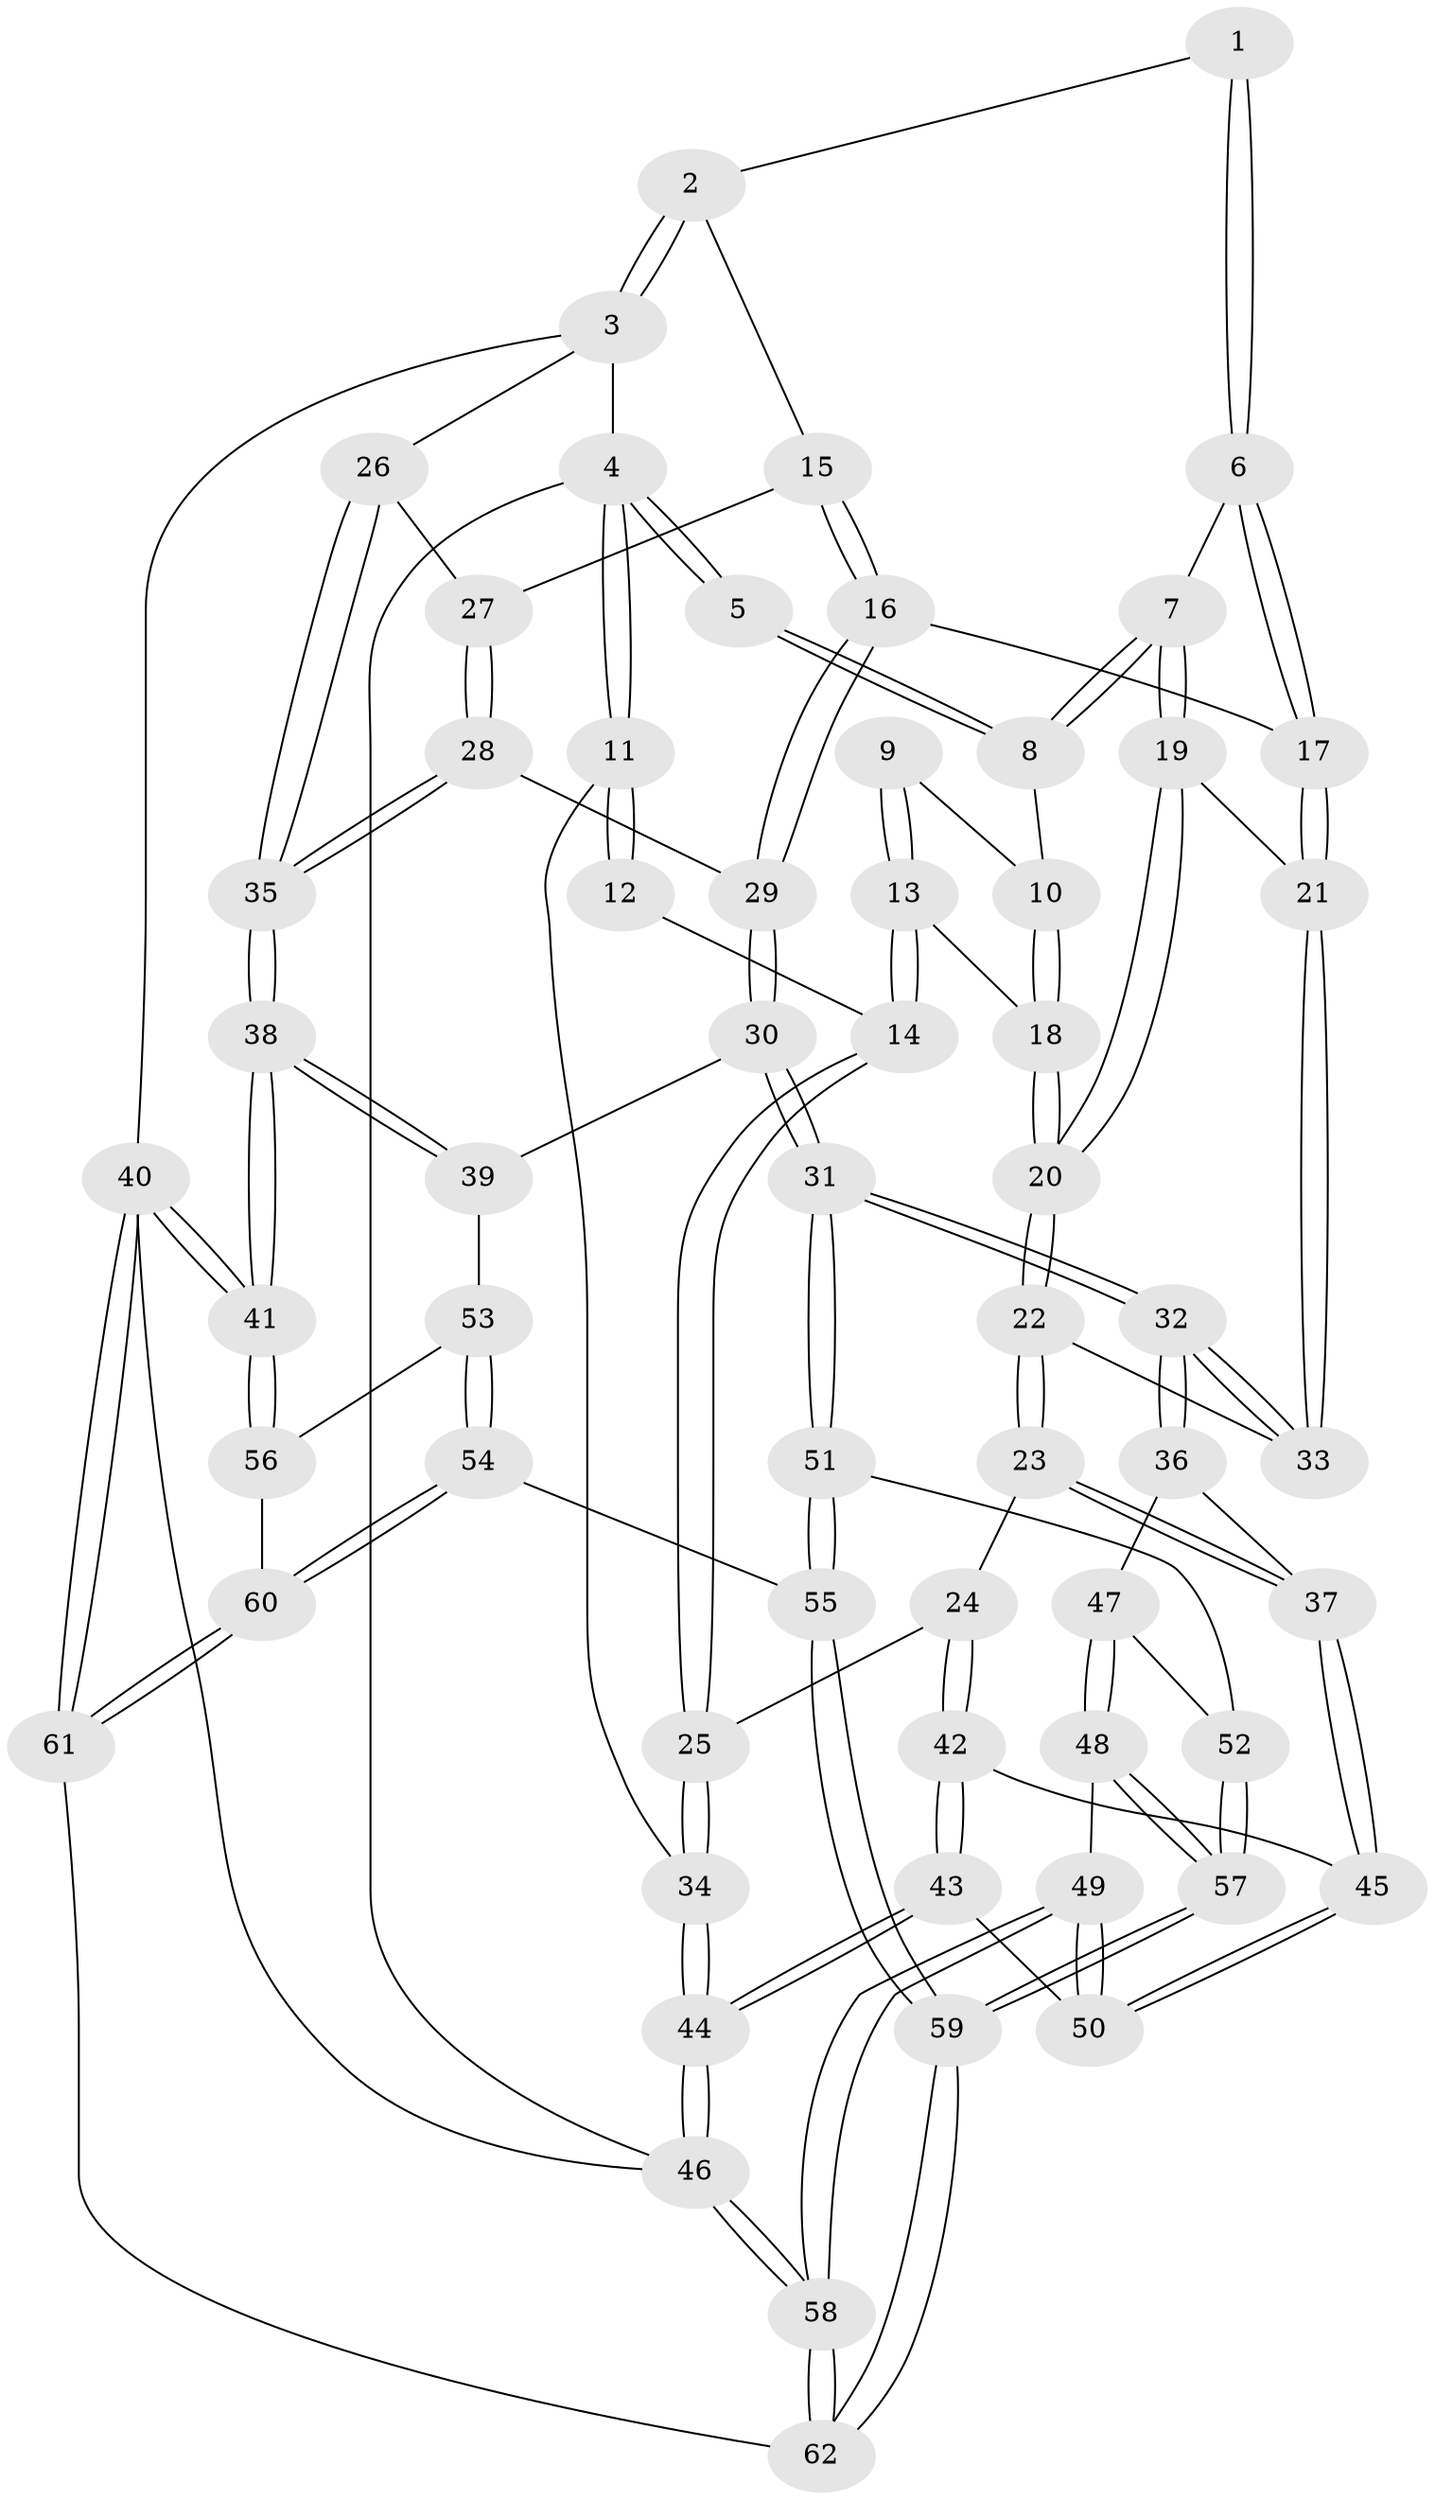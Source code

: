 // coarse degree distribution, {3: 0.1111111111111111, 4: 0.4722222222222222, 6: 0.1111111111111111, 5: 0.2777777777777778, 2: 0.027777777777777776}
// Generated by graph-tools (version 1.1) at 2025/42/03/06/25 10:42:35]
// undirected, 62 vertices, 152 edges
graph export_dot {
graph [start="1"]
  node [color=gray90,style=filled];
  1 [pos="+0.6848848562743068+0"];
  2 [pos="+0.9326933817582634+0"];
  3 [pos="+1+0"];
  4 [pos="+0+0"];
  5 [pos="+0.3699191503691395+0"];
  6 [pos="+0.4976789125293519+0.18090244551599913"];
  7 [pos="+0.3716518744529116+0.13534605364208502"];
  8 [pos="+0.32262274770821703+0.09230657187802341"];
  9 [pos="+0.06735334490647392+0.08625398443566457"];
  10 [pos="+0.31978955008609344+0.09410567308591244"];
  11 [pos="+0+0"];
  12 [pos="+0.01021131428788416+0.05921523270442991"];
  13 [pos="+0.14162926602102557+0.3008423075800498"];
  14 [pos="+0.08974730318422255+0.33750815546377416"];
  15 [pos="+0.704709072620553+0.25123104362130594"];
  16 [pos="+0.6783081623189561+0.26816544435832457"];
  17 [pos="+0.6227548506417075+0.27358640265646905"];
  18 [pos="+0.19758000447298024+0.28579699174439743"];
  19 [pos="+0.3878137388212732+0.35281979765104116"];
  20 [pos="+0.33005998931970615+0.4058083799490909"];
  21 [pos="+0.5504286439967216+0.3412640559641395"];
  22 [pos="+0.3295238904112209+0.4223650853520197"];
  23 [pos="+0.30699417209099716+0.480723424034042"];
  24 [pos="+0.13204385708029062+0.537395054983344"];
  25 [pos="+0+0.4188825959923877"];
  26 [pos="+1+0"];
  27 [pos="+0.8427254081638067+0.3366243222630176"];
  28 [pos="+0.9026532631835869+0.41418852531405576"];
  29 [pos="+0.7045718681992427+0.5003047346113807"];
  30 [pos="+0.6920974853264491+0.5963735707016474"];
  31 [pos="+0.5682518712325761+0.6505328267689376"];
  32 [pos="+0.5521958247724971+0.6419539242450172"];
  33 [pos="+0.5180833077772388+0.4855241576145998"];
  34 [pos="+0+0.4119159917856668"];
  35 [pos="+1+0.5709032324912123"];
  36 [pos="+0.4724206889358924+0.6429996851242452"];
  37 [pos="+0.3979919085422178+0.6284303645626071"];
  38 [pos="+1+0.6072364013933058"];
  39 [pos="+0.8521260046755011+0.638944273920841"];
  40 [pos="+1+1"];
  41 [pos="+1+0.9730850332723981"];
  42 [pos="+0.13533976762370123+0.5550480971696596"];
  43 [pos="+0.05427714566307379+0.7486904495394742"];
  44 [pos="+0+0.9876558185517702"];
  45 [pos="+0.2685608218396888+0.7090737212158573"];
  46 [pos="+0+1"];
  47 [pos="+0.4072969064037928+0.7636983225897025"];
  48 [pos="+0.296172661364427+0.8672495907733526"];
  49 [pos="+0.27647657922688235+0.8611182202327613"];
  50 [pos="+0.25134164278614574+0.76335619871492"];
  51 [pos="+0.5799556272231237+0.7471243762373463"];
  52 [pos="+0.4303637728404766+0.8308287965376815"];
  53 [pos="+0.7958215462226902+0.7751711461928336"];
  54 [pos="+0.67764112156916+0.8587036426115552"];
  55 [pos="+0.6043151941192347+0.8143071484572263"];
  56 [pos="+0.8578711973685345+0.8706159046147134"];
  57 [pos="+0.36025394333391136+0.9020723063610926"];
  58 [pos="+0+1"];
  59 [pos="+0.45995279020146623+1"];
  60 [pos="+0.711303769122385+0.9090310944076203"];
  61 [pos="+0.769374195916807+1"];
  62 [pos="+0.48512202710955205+1"];
  1 -- 2;
  1 -- 6;
  1 -- 6;
  2 -- 3;
  2 -- 3;
  2 -- 15;
  3 -- 4;
  3 -- 26;
  3 -- 40;
  4 -- 5;
  4 -- 5;
  4 -- 11;
  4 -- 11;
  4 -- 46;
  5 -- 8;
  5 -- 8;
  6 -- 7;
  6 -- 17;
  6 -- 17;
  7 -- 8;
  7 -- 8;
  7 -- 19;
  7 -- 19;
  8 -- 10;
  9 -- 10;
  9 -- 13;
  9 -- 13;
  10 -- 18;
  10 -- 18;
  11 -- 12;
  11 -- 12;
  11 -- 34;
  12 -- 14;
  13 -- 14;
  13 -- 14;
  13 -- 18;
  14 -- 25;
  14 -- 25;
  15 -- 16;
  15 -- 16;
  15 -- 27;
  16 -- 17;
  16 -- 29;
  16 -- 29;
  17 -- 21;
  17 -- 21;
  18 -- 20;
  18 -- 20;
  19 -- 20;
  19 -- 20;
  19 -- 21;
  20 -- 22;
  20 -- 22;
  21 -- 33;
  21 -- 33;
  22 -- 23;
  22 -- 23;
  22 -- 33;
  23 -- 24;
  23 -- 37;
  23 -- 37;
  24 -- 25;
  24 -- 42;
  24 -- 42;
  25 -- 34;
  25 -- 34;
  26 -- 27;
  26 -- 35;
  26 -- 35;
  27 -- 28;
  27 -- 28;
  28 -- 29;
  28 -- 35;
  28 -- 35;
  29 -- 30;
  29 -- 30;
  30 -- 31;
  30 -- 31;
  30 -- 39;
  31 -- 32;
  31 -- 32;
  31 -- 51;
  31 -- 51;
  32 -- 33;
  32 -- 33;
  32 -- 36;
  32 -- 36;
  34 -- 44;
  34 -- 44;
  35 -- 38;
  35 -- 38;
  36 -- 37;
  36 -- 47;
  37 -- 45;
  37 -- 45;
  38 -- 39;
  38 -- 39;
  38 -- 41;
  38 -- 41;
  39 -- 53;
  40 -- 41;
  40 -- 41;
  40 -- 61;
  40 -- 61;
  40 -- 46;
  41 -- 56;
  41 -- 56;
  42 -- 43;
  42 -- 43;
  42 -- 45;
  43 -- 44;
  43 -- 44;
  43 -- 50;
  44 -- 46;
  44 -- 46;
  45 -- 50;
  45 -- 50;
  46 -- 58;
  46 -- 58;
  47 -- 48;
  47 -- 48;
  47 -- 52;
  48 -- 49;
  48 -- 57;
  48 -- 57;
  49 -- 50;
  49 -- 50;
  49 -- 58;
  49 -- 58;
  51 -- 52;
  51 -- 55;
  51 -- 55;
  52 -- 57;
  52 -- 57;
  53 -- 54;
  53 -- 54;
  53 -- 56;
  54 -- 55;
  54 -- 60;
  54 -- 60;
  55 -- 59;
  55 -- 59;
  56 -- 60;
  57 -- 59;
  57 -- 59;
  58 -- 62;
  58 -- 62;
  59 -- 62;
  59 -- 62;
  60 -- 61;
  60 -- 61;
  61 -- 62;
}
